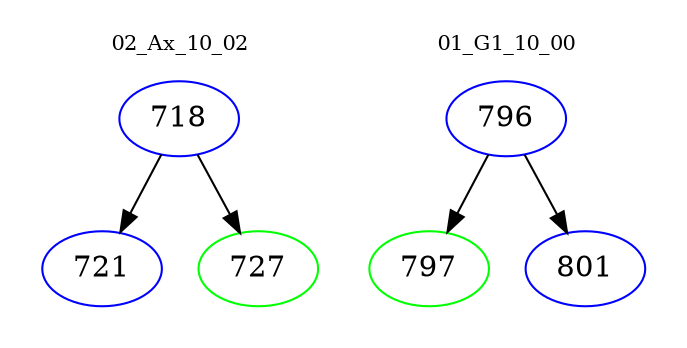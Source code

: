 digraph{
subgraph cluster_0 {
color = white
label = "02_Ax_10_02";
fontsize=10;
T0_718 [label="718", color="blue"]
T0_718 -> T0_721 [color="black"]
T0_721 [label="721", color="blue"]
T0_718 -> T0_727 [color="black"]
T0_727 [label="727", color="green"]
}
subgraph cluster_1 {
color = white
label = "01_G1_10_00";
fontsize=10;
T1_796 [label="796", color="blue"]
T1_796 -> T1_797 [color="black"]
T1_797 [label="797", color="green"]
T1_796 -> T1_801 [color="black"]
T1_801 [label="801", color="blue"]
}
}
